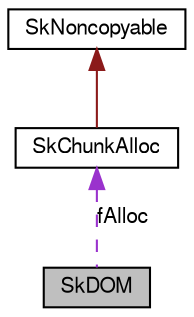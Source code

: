 digraph G
{
  edge [fontname="FreeSans",fontsize="10",labelfontname="FreeSans",labelfontsize="10"];
  node [fontname="FreeSans",fontsize="10",shape=record];
  Node1 [label="SkDOM",height=0.2,width=0.4,color="black", fillcolor="grey75", style="filled" fontcolor="black"];
  Node2 -> Node1 [dir=back,color="darkorchid3",fontsize="10",style="dashed",label="fAlloc",fontname="FreeSans"];
  Node2 [label="SkChunkAlloc",height=0.2,width=0.4,color="black", fillcolor="white", style="filled",URL="$class_sk_chunk_alloc.html"];
  Node3 -> Node2 [dir=back,color="firebrick4",fontsize="10",style="solid",fontname="FreeSans"];
  Node3 [label="SkNoncopyable",height=0.2,width=0.4,color="black", fillcolor="white", style="filled",URL="$class_sk_noncopyable.html"];
}
